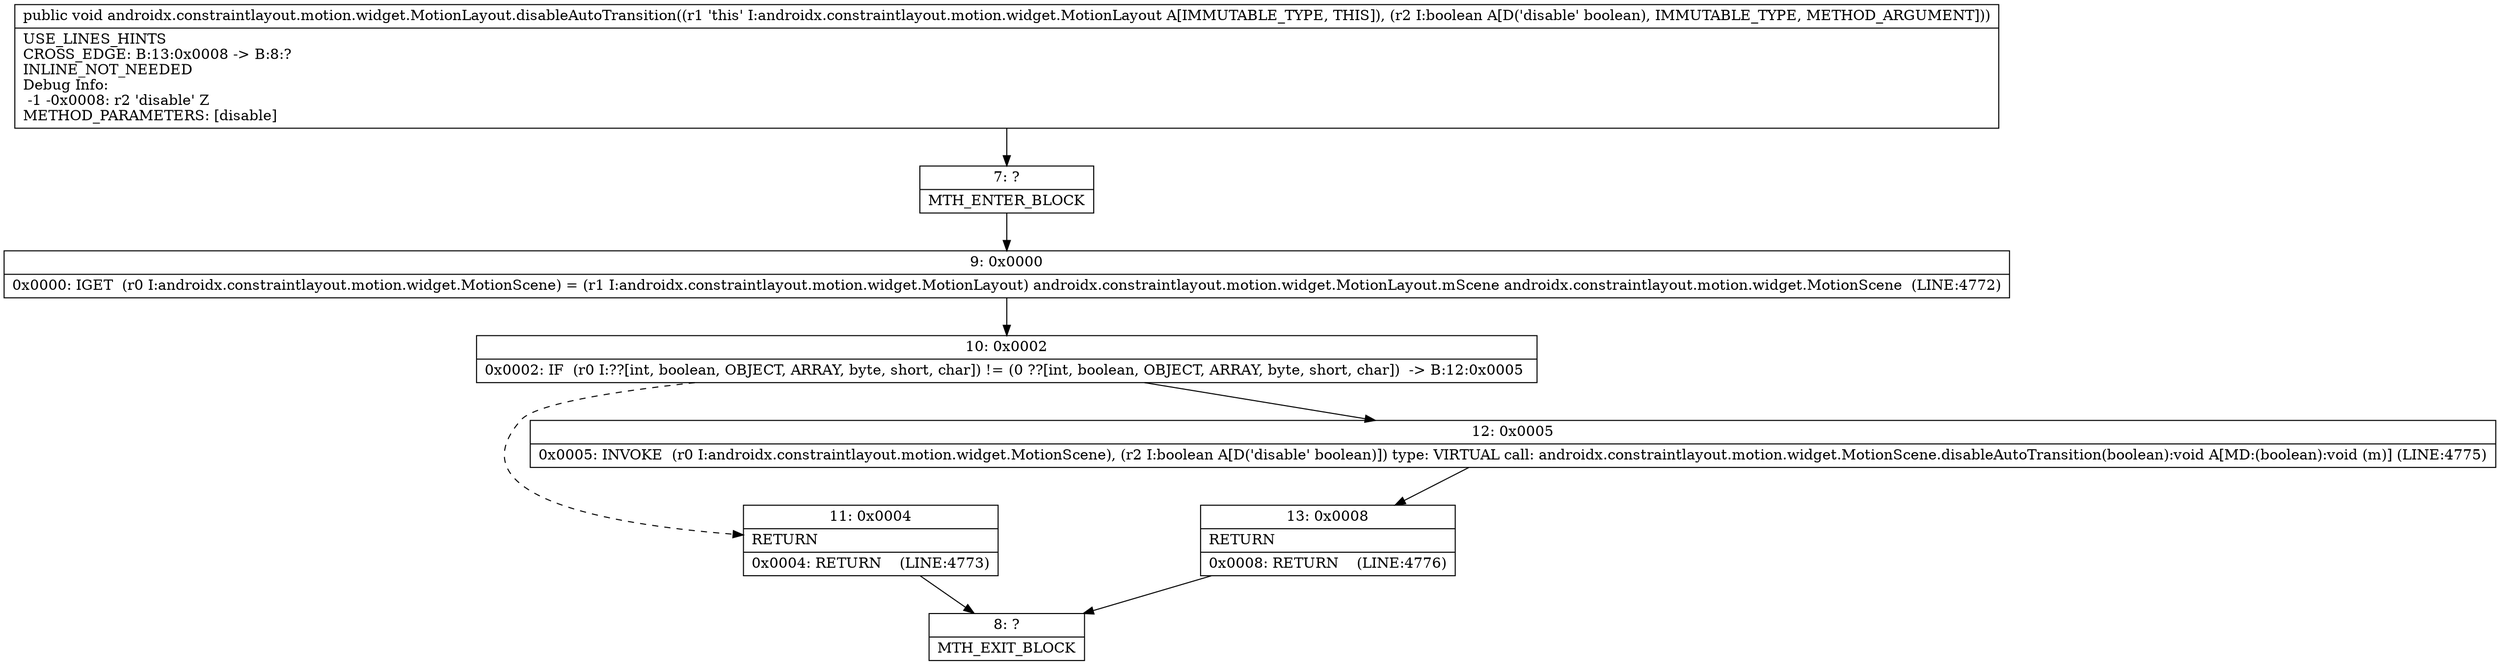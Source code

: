 digraph "CFG forandroidx.constraintlayout.motion.widget.MotionLayout.disableAutoTransition(Z)V" {
Node_7 [shape=record,label="{7\:\ ?|MTH_ENTER_BLOCK\l}"];
Node_9 [shape=record,label="{9\:\ 0x0000|0x0000: IGET  (r0 I:androidx.constraintlayout.motion.widget.MotionScene) = (r1 I:androidx.constraintlayout.motion.widget.MotionLayout) androidx.constraintlayout.motion.widget.MotionLayout.mScene androidx.constraintlayout.motion.widget.MotionScene  (LINE:4772)\l}"];
Node_10 [shape=record,label="{10\:\ 0x0002|0x0002: IF  (r0 I:??[int, boolean, OBJECT, ARRAY, byte, short, char]) != (0 ??[int, boolean, OBJECT, ARRAY, byte, short, char])  \-\> B:12:0x0005 \l}"];
Node_11 [shape=record,label="{11\:\ 0x0004|RETURN\l|0x0004: RETURN    (LINE:4773)\l}"];
Node_8 [shape=record,label="{8\:\ ?|MTH_EXIT_BLOCK\l}"];
Node_12 [shape=record,label="{12\:\ 0x0005|0x0005: INVOKE  (r0 I:androidx.constraintlayout.motion.widget.MotionScene), (r2 I:boolean A[D('disable' boolean)]) type: VIRTUAL call: androidx.constraintlayout.motion.widget.MotionScene.disableAutoTransition(boolean):void A[MD:(boolean):void (m)] (LINE:4775)\l}"];
Node_13 [shape=record,label="{13\:\ 0x0008|RETURN\l|0x0008: RETURN    (LINE:4776)\l}"];
MethodNode[shape=record,label="{public void androidx.constraintlayout.motion.widget.MotionLayout.disableAutoTransition((r1 'this' I:androidx.constraintlayout.motion.widget.MotionLayout A[IMMUTABLE_TYPE, THIS]), (r2 I:boolean A[D('disable' boolean), IMMUTABLE_TYPE, METHOD_ARGUMENT]))  | USE_LINES_HINTS\lCROSS_EDGE: B:13:0x0008 \-\> B:8:?\lINLINE_NOT_NEEDED\lDebug Info:\l  \-1 \-0x0008: r2 'disable' Z\lMETHOD_PARAMETERS: [disable]\l}"];
MethodNode -> Node_7;Node_7 -> Node_9;
Node_9 -> Node_10;
Node_10 -> Node_11[style=dashed];
Node_10 -> Node_12;
Node_11 -> Node_8;
Node_12 -> Node_13;
Node_13 -> Node_8;
}


